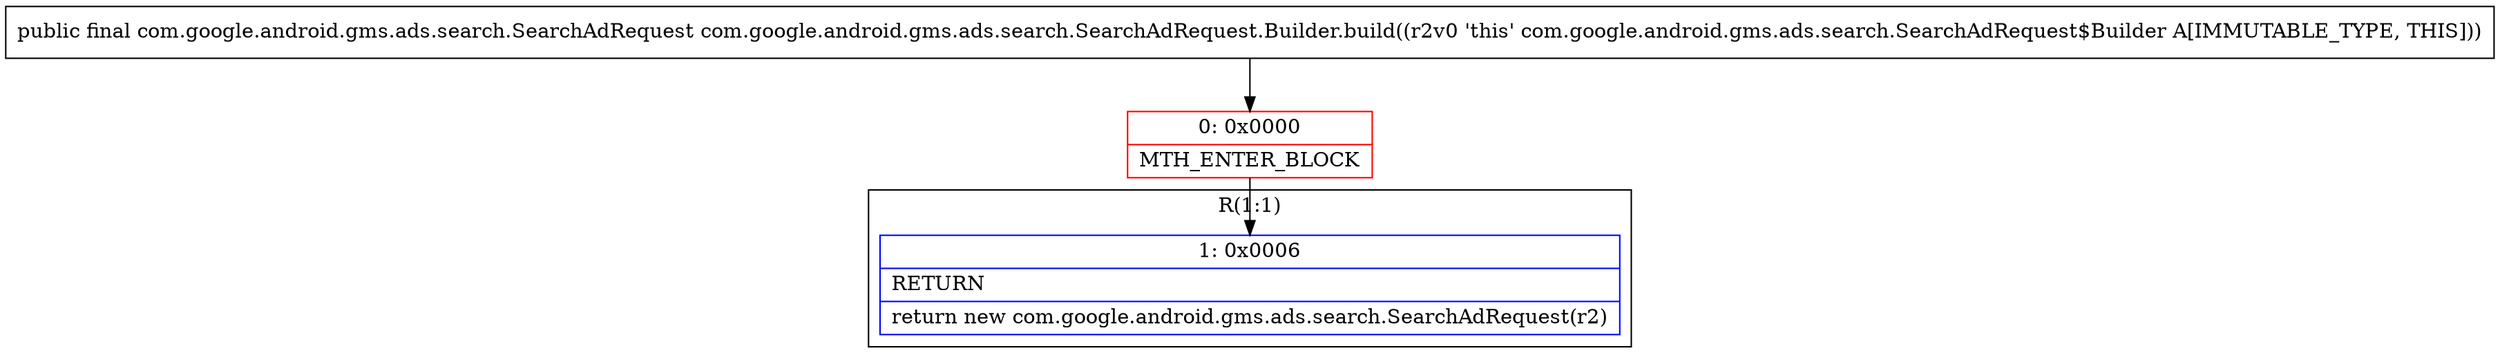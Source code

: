 digraph "CFG forcom.google.android.gms.ads.search.SearchAdRequest.Builder.build()Lcom\/google\/android\/gms\/ads\/search\/SearchAdRequest;" {
subgraph cluster_Region_1275713575 {
label = "R(1:1)";
node [shape=record,color=blue];
Node_1 [shape=record,label="{1\:\ 0x0006|RETURN\l|return new com.google.android.gms.ads.search.SearchAdRequest(r2)\l}"];
}
Node_0 [shape=record,color=red,label="{0\:\ 0x0000|MTH_ENTER_BLOCK\l}"];
MethodNode[shape=record,label="{public final com.google.android.gms.ads.search.SearchAdRequest com.google.android.gms.ads.search.SearchAdRequest.Builder.build((r2v0 'this' com.google.android.gms.ads.search.SearchAdRequest$Builder A[IMMUTABLE_TYPE, THIS])) }"];
MethodNode -> Node_0;
Node_0 -> Node_1;
}

